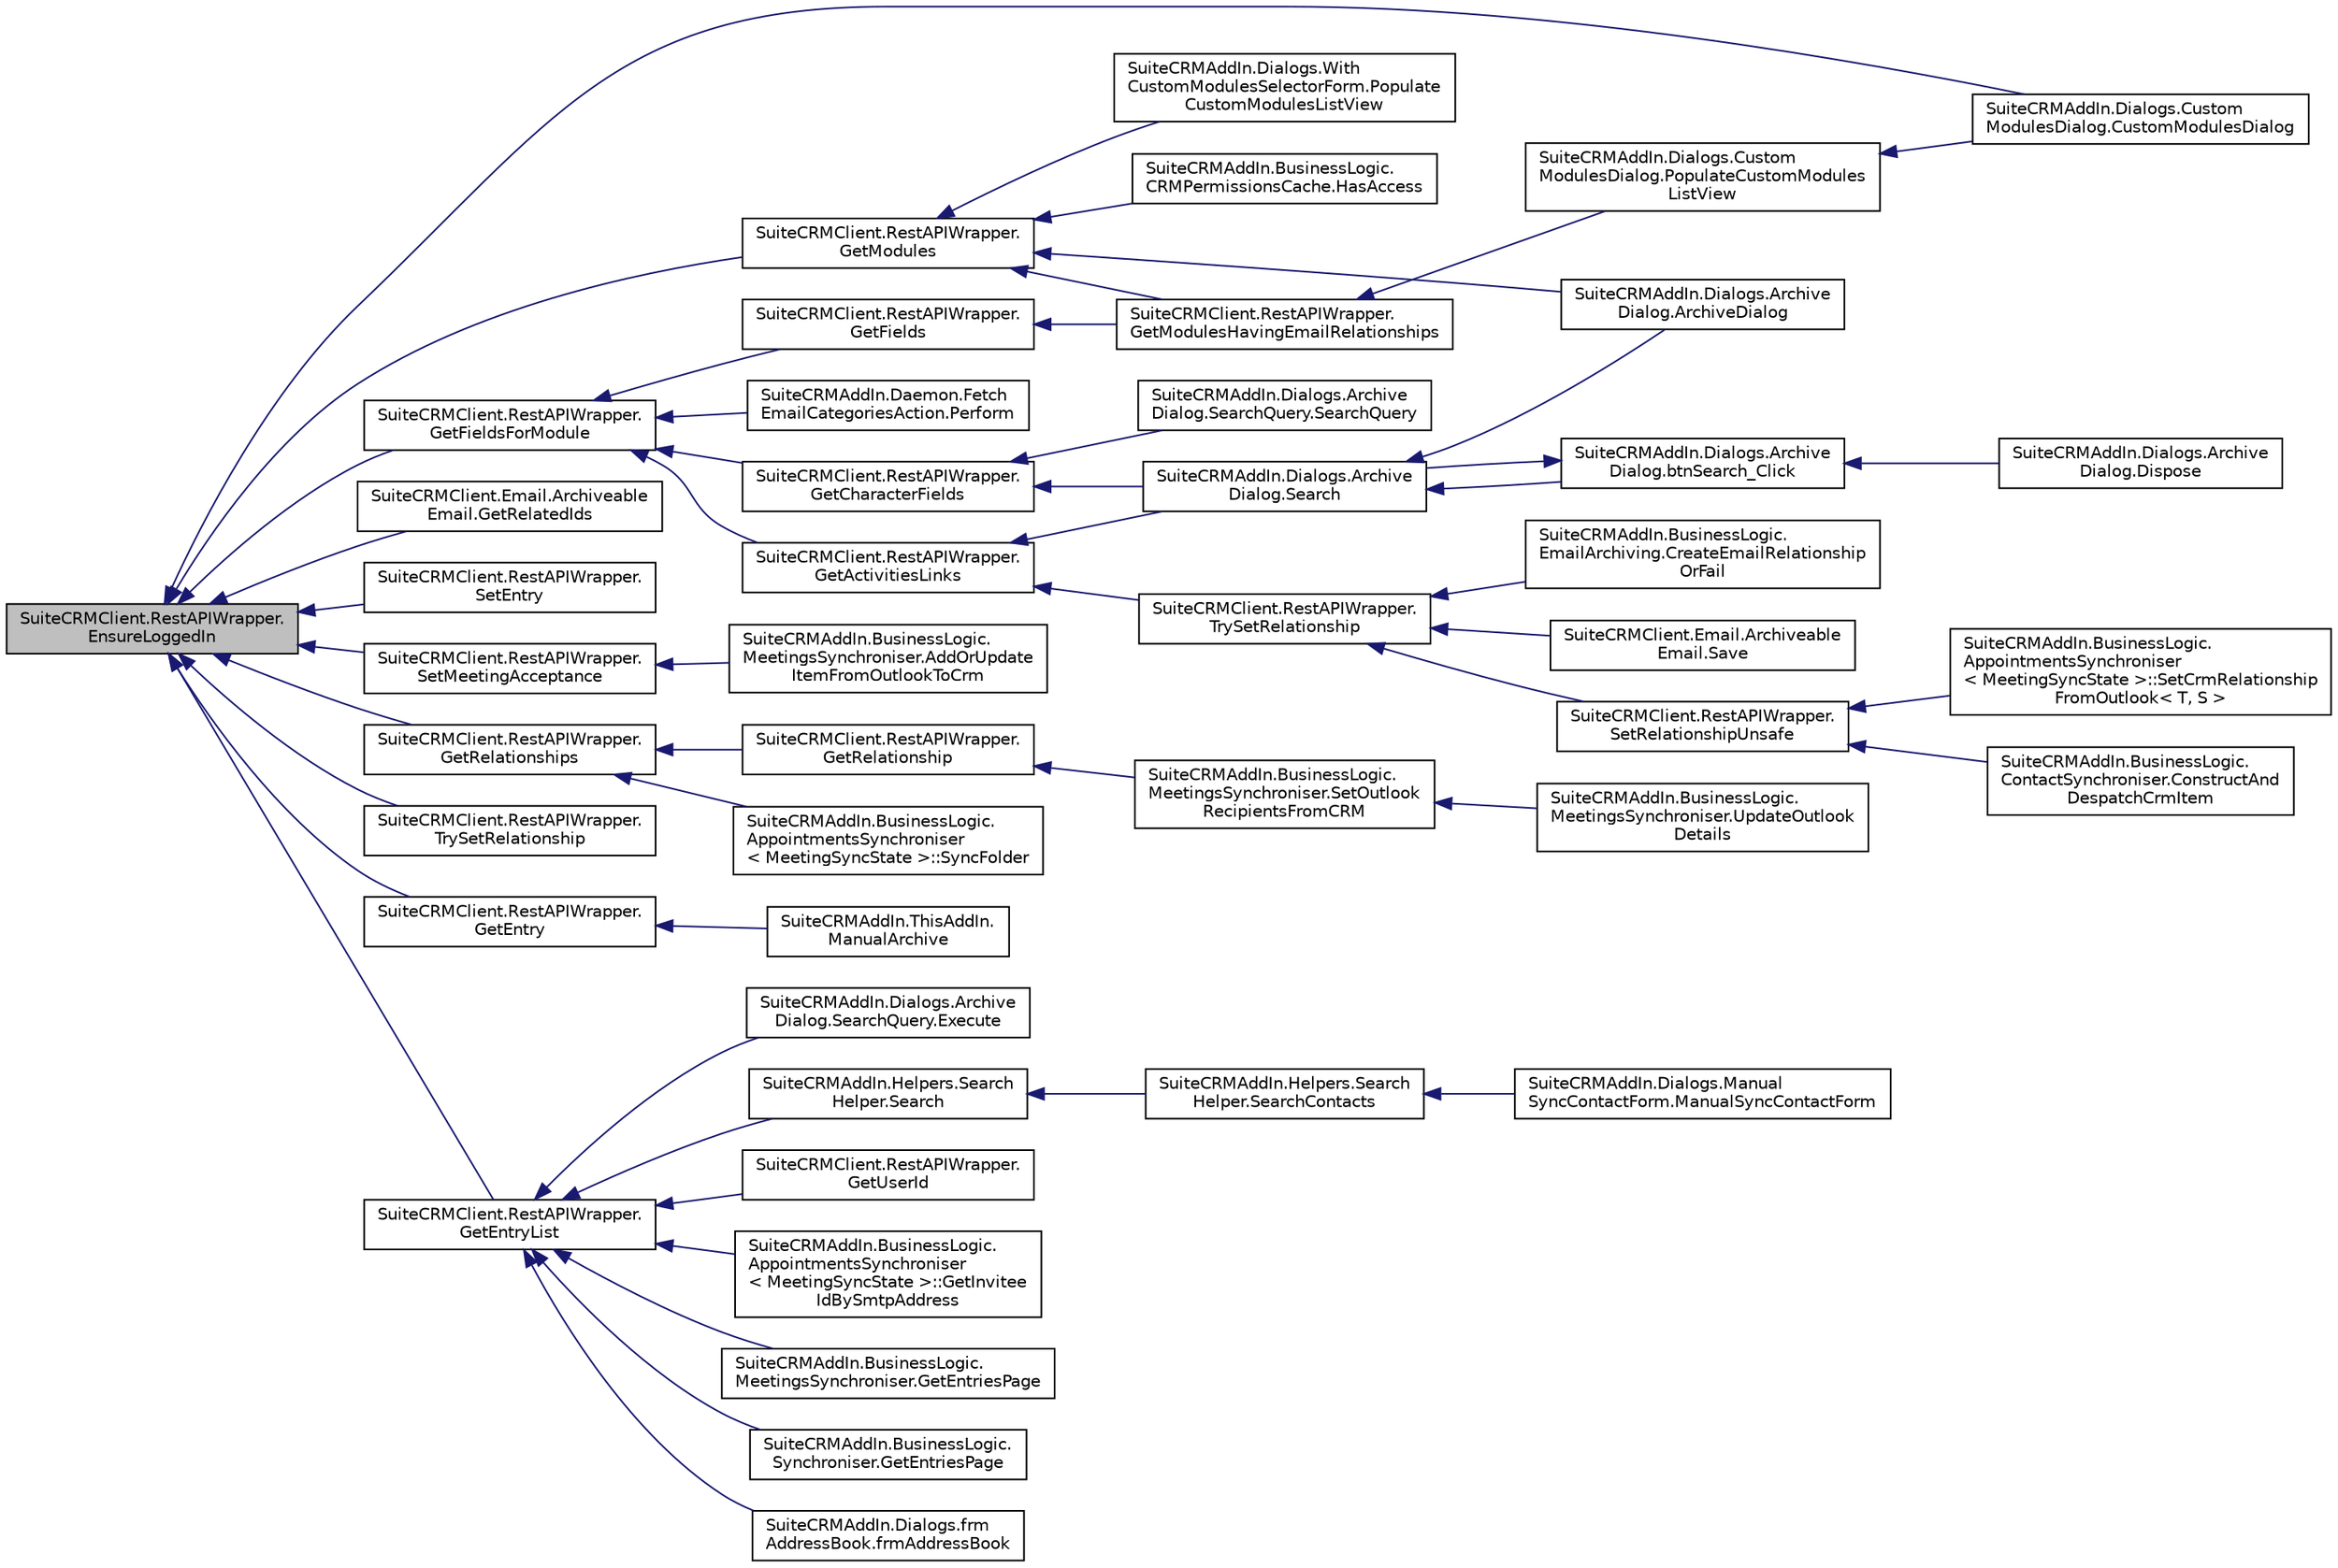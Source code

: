 digraph "SuiteCRMClient.RestAPIWrapper.EnsureLoggedIn"
{
  edge [fontname="Helvetica",fontsize="10",labelfontname="Helvetica",labelfontsize="10"];
  node [fontname="Helvetica",fontsize="10",shape=record];
  rankdir="LR";
  Node1 [label="SuiteCRMClient.RestAPIWrapper.\lEnsureLoggedIn",height=0.2,width=0.4,color="black", fillcolor="grey75", style="filled", fontcolor="black"];
  Node1 -> Node2 [dir="back",color="midnightblue",fontsize="10",style="solid",fontname="Helvetica"];
  Node2 [label="SuiteCRMAddIn.Dialogs.Custom\lModulesDialog.CustomModulesDialog",height=0.2,width=0.4,color="black", fillcolor="white", style="filled",URL="$class_suite_c_r_m_add_in_1_1_dialogs_1_1_custom_modules_dialog.html#a0690a5a0bafdb53508b3bb0e9743b422"];
  Node1 -> Node3 [dir="back",color="midnightblue",fontsize="10",style="solid",fontname="Helvetica"];
  Node3 [label="SuiteCRMClient.Email.Archiveable\lEmail.GetRelatedIds",height=0.2,width=0.4,color="black", fillcolor="white", style="filled",URL="$class_suite_c_r_m_client_1_1_email_1_1_archiveable_email.html#a321c7cc7188729f4e92ce4d984f18521",tooltip="Get related ids from the modules with these moduleKeys, of all email addresses in my From..."];
  Node1 -> Node4 [dir="back",color="midnightblue",fontsize="10",style="solid",fontname="Helvetica"];
  Node4 [label="SuiteCRMClient.RestAPIWrapper.\lGetModules",height=0.2,width=0.4,color="black", fillcolor="white", style="filled",URL="$class_suite_c_r_m_client_1_1_rest_a_p_i_wrapper.html#a58279f37ce3f2343d7f786c7b832160d",tooltip="Get the list of modules installed in the connected CRM instance, with their associated access control..."];
  Node4 -> Node5 [dir="back",color="midnightblue",fontsize="10",style="solid",fontname="Helvetica"];
  Node5 [label="SuiteCRMAddIn.BusinessLogic.\lCRMPermissionsCache.HasAccess",height=0.2,width=0.4,color="black", fillcolor="white", style="filled",URL="$class_suite_c_r_m_add_in_1_1_business_logic_1_1_c_r_m_permissions_cache.html#a8bbc14063e3e9bc4618b69884d78dcea",tooltip="Check whether my synchroniser is allowed access to the specified CRM module, with the specified permi..."];
  Node4 -> Node6 [dir="back",color="midnightblue",fontsize="10",style="solid",fontname="Helvetica"];
  Node6 [label="SuiteCRMAddIn.Dialogs.Archive\lDialog.ArchiveDialog",height=0.2,width=0.4,color="black", fillcolor="white", style="filled",URL="$class_suite_c_r_m_add_in_1_1_dialogs_1_1_archive_dialog.html#a6207d7b9b5b9c52e7834a3d5415a9c21"];
  Node4 -> Node7 [dir="back",color="midnightblue",fontsize="10",style="solid",fontname="Helvetica"];
  Node7 [label="SuiteCRMAddIn.Dialogs.With\lCustomModulesSelectorForm.Populate\lCustomModulesListView",height=0.2,width=0.4,color="black", fillcolor="white", style="filled",URL="$class_suite_c_r_m_add_in_1_1_dialogs_1_1_with_custom_modules_selector_form.html#aab22450249b6290af8e945ebfdedfb16"];
  Node4 -> Node8 [dir="back",color="midnightblue",fontsize="10",style="solid",fontname="Helvetica"];
  Node8 [label="SuiteCRMClient.RestAPIWrapper.\lGetModulesHavingEmailRelationships",height=0.2,width=0.4,color="black", fillcolor="white", style="filled",URL="$class_suite_c_r_m_client_1_1_rest_a_p_i_wrapper.html#a38f0f0e6ff6a0b43189def29346acc9c",tooltip="Return only those modules which have relationships to the email module. "];
  Node8 -> Node9 [dir="back",color="midnightblue",fontsize="10",style="solid",fontname="Helvetica"];
  Node9 [label="SuiteCRMAddIn.Dialogs.Custom\lModulesDialog.PopulateCustomModules\lListView",height=0.2,width=0.4,color="black", fillcolor="white", style="filled",URL="$class_suite_c_r_m_add_in_1_1_dialogs_1_1_custom_modules_dialog.html#ad43594486079041890b2cff4f96d3f23",tooltip="Populate this list view with custom modules, marking those saved in my settings as selected..."];
  Node9 -> Node2 [dir="back",color="midnightblue",fontsize="10",style="solid",fontname="Helvetica"];
  Node1 -> Node10 [dir="back",color="midnightblue",fontsize="10",style="solid",fontname="Helvetica"];
  Node10 [label="SuiteCRMClient.RestAPIWrapper.\lSetEntry",height=0.2,width=0.4,color="black", fillcolor="white", style="filled",URL="$class_suite_c_r_m_client_1_1_rest_a_p_i_wrapper.html#ab789df01140bb5a3d0177f1413a301af",tooltip="Sets an entry in CRM and returns the id. "];
  Node1 -> Node11 [dir="back",color="midnightblue",fontsize="10",style="solid",fontname="Helvetica"];
  Node11 [label="SuiteCRMClient.RestAPIWrapper.\lSetMeetingAcceptance",height=0.2,width=0.4,color="black", fillcolor="white", style="filled",URL="$class_suite_c_r_m_client_1_1_rest_a_p_i_wrapper.html#abe27c4021f128781c5e7064394bbee78",tooltip="Send acceptance status to CRM to synchronise. "];
  Node11 -> Node12 [dir="back",color="midnightblue",fontsize="10",style="solid",fontname="Helvetica"];
  Node12 [label="SuiteCRMAddIn.BusinessLogic.\lMeetingsSynchroniser.AddOrUpdate\lItemFromOutlookToCrm",height=0.2,width=0.4,color="black", fillcolor="white", style="filled",URL="$class_suite_c_r_m_add_in_1_1_business_logic_1_1_meetings_synchroniser.html#a4ed69e8713f70999fdc3514d6cf03a8f"];
  Node1 -> Node13 [dir="back",color="midnightblue",fontsize="10",style="solid",fontname="Helvetica"];
  Node13 [label="SuiteCRMClient.RestAPIWrapper.\lGetRelationships",height=0.2,width=0.4,color="black", fillcolor="white", style="filled",URL="$class_suite_c_r_m_client_1_1_rest_a_p_i_wrapper.html#aa0b26f61f43db7cf65c8ae19336e3886"];
  Node13 -> Node14 [dir="back",color="midnightblue",fontsize="10",style="solid",fontname="Helvetica"];
  Node14 [label="SuiteCRMAddIn.BusinessLogic.\lAppointmentsSynchroniser\l\< MeetingSyncState \>::SyncFolder",height=0.2,width=0.4,color="black", fillcolor="white", style="filled",URL="$class_suite_c_r_m_add_in_1_1_business_logic_1_1_appointments_synchroniser.html#af2a70be2510b7075ead376292e280649",tooltip="Synchronise items in the specified folder with the specified SuiteCRM module. "];
  Node13 -> Node15 [dir="back",color="midnightblue",fontsize="10",style="solid",fontname="Helvetica"];
  Node15 [label="SuiteCRMClient.RestAPIWrapper.\lGetRelationship",height=0.2,width=0.4,color="black", fillcolor="white", style="filled",URL="$class_suite_c_r_m_client_1_1_rest_a_p_i_wrapper.html#a1e5aa8d2efc737faddfd21d64bc54a04"];
  Node15 -> Node16 [dir="back",color="midnightblue",fontsize="10",style="solid",fontname="Helvetica"];
  Node16 [label="SuiteCRMAddIn.BusinessLogic.\lMeetingsSynchroniser.SetOutlook\lRecipientsFromCRM",height=0.2,width=0.4,color="black", fillcolor="white", style="filled",URL="$class_suite_c_r_m_add_in_1_1_business_logic_1_1_meetings_synchroniser.html#a2d11d345708fd85c9eabc30f862b8238",tooltip="Set up the recipients of the appointment represented by this olItem from this crmItem. "];
  Node16 -> Node17 [dir="back",color="midnightblue",fontsize="10",style="solid",fontname="Helvetica"];
  Node17 [label="SuiteCRMAddIn.BusinessLogic.\lMeetingsSynchroniser.UpdateOutlook\lDetails",height=0.2,width=0.4,color="black", fillcolor="white", style="filled",URL="$class_suite_c_r_m_add_in_1_1_business_logic_1_1_meetings_synchroniser.html#a8f0c99c95424ef0b2514bd3dfccda977"];
  Node1 -> Node18 [dir="back",color="midnightblue",fontsize="10",style="solid",fontname="Helvetica"];
  Node18 [label="SuiteCRMClient.RestAPIWrapper.\lTrySetRelationship",height=0.2,width=0.4,color="black", fillcolor="white", style="filled",URL="$class_suite_c_r_m_client_1_1_rest_a_p_i_wrapper.html#aca4d20e190cc493ca1b2433ab9a43cee",tooltip="The protocols for how link fields are named vary. Try this possibility, and log failures. "];
  Node1 -> Node19 [dir="back",color="midnightblue",fontsize="10",style="solid",fontname="Helvetica"];
  Node19 [label="SuiteCRMClient.RestAPIWrapper.\lGetEntry",height=0.2,width=0.4,color="black", fillcolor="white", style="filled",URL="$class_suite_c_r_m_client_1_1_rest_a_p_i_wrapper.html#ad67beabea121917433d6439617a7ef32",tooltip="Get the specified entry from the specified module. "];
  Node19 -> Node20 [dir="back",color="midnightblue",fontsize="10",style="solid",fontname="Helvetica"];
  Node20 [label="SuiteCRMAddIn.ThisAddIn.\lManualArchive",height=0.2,width=0.4,color="black", fillcolor="white", style="filled",URL="$class_suite_c_r_m_add_in_1_1_this_add_in.html#a3d3136423943e3e4f71d3ea2b1062147"];
  Node1 -> Node21 [dir="back",color="midnightblue",fontsize="10",style="solid",fontname="Helvetica"];
  Node21 [label="SuiteCRMClient.RestAPIWrapper.\lGetEntryList",height=0.2,width=0.4,color="black", fillcolor="white", style="filled",URL="$class_suite_c_r_m_client_1_1_rest_a_p_i_wrapper.html#a5822333b659d878ccd356ddcd28d466b",tooltip="Get the specified entries from the specified module. "];
  Node21 -> Node22 [dir="back",color="midnightblue",fontsize="10",style="solid",fontname="Helvetica"];
  Node22 [label="SuiteCRMAddIn.BusinessLogic.\lAppointmentsSynchroniser\l\< MeetingSyncState \>::GetInvitee\lIdBySmtpAddress",height=0.2,width=0.4,color="black", fillcolor="white", style="filled",URL="$class_suite_c_r_m_add_in_1_1_business_logic_1_1_appointments_synchroniser.html#af8b002babafbe3c21cbd27419ee72e95",tooltip="Get the id of the record with the specified smtpAddress in the module with the specified moduleName..."];
  Node21 -> Node23 [dir="back",color="midnightblue",fontsize="10",style="solid",fontname="Helvetica"];
  Node23 [label="SuiteCRMAddIn.BusinessLogic.\lMeetingsSynchroniser.GetEntriesPage",height=0.2,width=0.4,color="black", fillcolor="white", style="filled",URL="$class_suite_c_r_m_add_in_1_1_business_logic_1_1_meetings_synchroniser.html#a4173455a43277ae26f788a596f09a7d2",tooltip="Specialisation: also fetch names and email ids of recipients. "];
  Node21 -> Node24 [dir="back",color="midnightblue",fontsize="10",style="solid",fontname="Helvetica"];
  Node24 [label="SuiteCRMAddIn.BusinessLogic.\lSynchroniser.GetEntriesPage",height=0.2,width=0.4,color="black", fillcolor="white", style="filled",URL="$class_suite_c_r_m_add_in_1_1_business_logic_1_1_synchroniser.html#a1c05eaaf56c04964c20bc731c87c085b",tooltip="Fetch the page of entries from this module starting at this offset. "];
  Node21 -> Node25 [dir="back",color="midnightblue",fontsize="10",style="solid",fontname="Helvetica"];
  Node25 [label="SuiteCRMAddIn.Dialogs.frm\lAddressBook.frmAddressBook",height=0.2,width=0.4,color="black", fillcolor="white", style="filled",URL="$class_suite_c_r_m_add_in_1_1_dialogs_1_1frm_address_book.html#a3f4f6f3af970c21ddfe73c19c93e02d2"];
  Node21 -> Node26 [dir="back",color="midnightblue",fontsize="10",style="solid",fontname="Helvetica"];
  Node26 [label="SuiteCRMAddIn.Dialogs.Archive\lDialog.SearchQuery.Execute",height=0.2,width=0.4,color="black", fillcolor="white", style="filled",URL="$class_suite_c_r_m_add_in_1_1_dialogs_1_1_archive_dialog_1_1_search_query.html#afbf953bfe93787e6627eaee5417e52a2",tooltip="Execute me on the server. "];
  Node21 -> Node27 [dir="back",color="midnightblue",fontsize="10",style="solid",fontname="Helvetica"];
  Node27 [label="SuiteCRMAddIn.Helpers.Search\lHelper.Search",height=0.2,width=0.4,color="black", fillcolor="white", style="filled",URL="$class_suite_c_r_m_add_in_1_1_helpers_1_1_search_helper.html#ab98328dc340c32aaf12603c7546e7832"];
  Node27 -> Node28 [dir="back",color="midnightblue",fontsize="10",style="solid",fontname="Helvetica"];
  Node28 [label="SuiteCRMAddIn.Helpers.Search\lHelper.SearchContacts",height=0.2,width=0.4,color="black", fillcolor="white", style="filled",URL="$class_suite_c_r_m_add_in_1_1_helpers_1_1_search_helper.html#a174a1f7c67f454fcf32e96972ad6c0a1"];
  Node28 -> Node29 [dir="back",color="midnightblue",fontsize="10",style="solid",fontname="Helvetica"];
  Node29 [label="SuiteCRMAddIn.Dialogs.Manual\lSyncContactForm.ManualSyncContactForm",height=0.2,width=0.4,color="black", fillcolor="white", style="filled",URL="$class_suite_c_r_m_add_in_1_1_dialogs_1_1_manual_sync_contact_form.html#a76691427c37963569813b2e5710e5b9c"];
  Node21 -> Node30 [dir="back",color="midnightblue",fontsize="10",style="solid",fontname="Helvetica"];
  Node30 [label="SuiteCRMClient.RestAPIWrapper.\lGetUserId",height=0.2,width=0.4,color="black", fillcolor="white", style="filled",URL="$class_suite_c_r_m_client_1_1_rest_a_p_i_wrapper.html#a44c76b7b9022a54e7dc443f93ea267dd",tooltip="Get the user id of the user with this email address, if any. "];
  Node1 -> Node31 [dir="back",color="midnightblue",fontsize="10",style="solid",fontname="Helvetica"];
  Node31 [label="SuiteCRMClient.RestAPIWrapper.\lGetFieldsForModule",height=0.2,width=0.4,color="black", fillcolor="white", style="filled",URL="$class_suite_c_r_m_client_1_1_rest_a_p_i_wrapper.html#aeed0498f3c1d258392df1bfe2688e5a1",tooltip="Get the module fields data for the module with this name, if any. "];
  Node31 -> Node32 [dir="back",color="midnightblue",fontsize="10",style="solid",fontname="Helvetica"];
  Node32 [label="SuiteCRMAddIn.Daemon.Fetch\lEmailCategoriesAction.Perform",height=0.2,width=0.4,color="black", fillcolor="white", style="filled",URL="$class_suite_c_r_m_add_in_1_1_daemon_1_1_fetch_email_categories_action.html#aa66d26d6ff7091896ec73ce4a69d699f",tooltip="Replace the items in my items list, which is the list passed in by the caller, with the options retur..."];
  Node31 -> Node33 [dir="back",color="midnightblue",fontsize="10",style="solid",fontname="Helvetica"];
  Node33 [label="SuiteCRMClient.RestAPIWrapper.\lGetFields",height=0.2,width=0.4,color="black", fillcolor="white", style="filled",URL="$class_suite_c_r_m_client_1_1_rest_a_p_i_wrapper.html#ac44c7c8954b5a007c6561d034189546a"];
  Node33 -> Node8 [dir="back",color="midnightblue",fontsize="10",style="solid",fontname="Helvetica"];
  Node31 -> Node34 [dir="back",color="midnightblue",fontsize="10",style="solid",fontname="Helvetica"];
  Node34 [label="SuiteCRMClient.RestAPIWrapper.\lGetCharacterFields",height=0.2,width=0.4,color="black", fillcolor="white", style="filled",URL="$class_suite_c_r_m_client_1_1_rest_a_p_i_wrapper.html#a3b0173a43abff84e0b0f0efa5c2ed51e",tooltip="Get the names of all the fields of the module with this name whose data type is char or varchar or na..."];
  Node34 -> Node35 [dir="back",color="midnightblue",fontsize="10",style="solid",fontname="Helvetica"];
  Node35 [label="SuiteCRMAddIn.Dialogs.Archive\lDialog.Search",height=0.2,width=0.4,color="black", fillcolor="white", style="filled",URL="$class_suite_c_r_m_add_in_1_1_dialogs_1_1_archive_dialog.html#aa32f4ff78e1a63423539f438efe11a8d",tooltip="Search CRM for records matching this search text, and populate the tree view with a tree of nodes rep..."];
  Node35 -> Node6 [dir="back",color="midnightblue",fontsize="10",style="solid",fontname="Helvetica"];
  Node35 -> Node36 [dir="back",color="midnightblue",fontsize="10",style="solid",fontname="Helvetica"];
  Node36 [label="SuiteCRMAddIn.Dialogs.Archive\lDialog.btnSearch_Click",height=0.2,width=0.4,color="black", fillcolor="white", style="filled",URL="$class_suite_c_r_m_add_in_1_1_dialogs_1_1_archive_dialog.html#a3160bc88861f266746f9631068fc9ed7"];
  Node36 -> Node35 [dir="back",color="midnightblue",fontsize="10",style="solid",fontname="Helvetica"];
  Node36 -> Node37 [dir="back",color="midnightblue",fontsize="10",style="solid",fontname="Helvetica"];
  Node37 [label="SuiteCRMAddIn.Dialogs.Archive\lDialog.Dispose",height=0.2,width=0.4,color="black", fillcolor="white", style="filled",URL="$class_suite_c_r_m_add_in_1_1_dialogs_1_1_archive_dialog.html#a1f34c87c999c13b787aab281472014cd",tooltip="Clean up any resources being used. "];
  Node34 -> Node38 [dir="back",color="midnightblue",fontsize="10",style="solid",fontname="Helvetica"];
  Node38 [label="SuiteCRMAddIn.Dialogs.Archive\lDialog.SearchQuery.SearchQuery",height=0.2,width=0.4,color="black", fillcolor="white", style="filled",URL="$class_suite_c_r_m_add_in_1_1_dialogs_1_1_archive_dialog_1_1_search_query.html#ae4ceb37e64a28f94b39a952743de4dff",tooltip="Construct a new instance of a search query. "];
  Node31 -> Node39 [dir="back",color="midnightblue",fontsize="10",style="solid",fontname="Helvetica"];
  Node39 [label="SuiteCRMClient.RestAPIWrapper.\lGetActivitiesLinks",height=0.2,width=0.4,color="black", fillcolor="white", style="filled",URL="$class_suite_c_r_m_client_1_1_rest_a_p_i_wrapper.html#accf4001b77548d304c053979873b00b6",tooltip="Find the fields, among the fields of this module, which are links and where the name of the relations..."];
  Node39 -> Node35 [dir="back",color="midnightblue",fontsize="10",style="solid",fontname="Helvetica"];
  Node39 -> Node40 [dir="back",color="midnightblue",fontsize="10",style="solid",fontname="Helvetica"];
  Node40 [label="SuiteCRMClient.RestAPIWrapper.\lTrySetRelationship",height=0.2,width=0.4,color="black", fillcolor="white", style="filled",URL="$class_suite_c_r_m_client_1_1_rest_a_p_i_wrapper.html#a510876013f08c61785ac5f696198ac71",tooltip="The protocols for how link fields are named vary. Try the most likely two possibilities, and log failures. "];
  Node40 -> Node41 [dir="back",color="midnightblue",fontsize="10",style="solid",fontname="Helvetica"];
  Node41 [label="SuiteCRMAddIn.BusinessLogic.\lEmailArchiving.CreateEmailRelationship\lOrFail",height=0.2,width=0.4,color="black", fillcolor="white", style="filled",URL="$class_suite_c_r_m_add_in_1_1_business_logic_1_1_email_archiving.html#a948cb2a5bcb8e8023207a335c87720be"];
  Node40 -> Node42 [dir="back",color="midnightblue",fontsize="10",style="solid",fontname="Helvetica"];
  Node42 [label="SuiteCRMClient.Email.Archiveable\lEmail.Save",height=0.2,width=0.4,color="black", fillcolor="white", style="filled",URL="$class_suite_c_r_m_client_1_1_email_1_1_archiveable_email.html#afb649e45ccb57d6a534c7386e479338c",tooltip="Save my email to CRM, and link it to these contact ids. "];
  Node40 -> Node43 [dir="back",color="midnightblue",fontsize="10",style="solid",fontname="Helvetica"];
  Node43 [label="SuiteCRMClient.RestAPIWrapper.\lSetRelationshipUnsafe",height=0.2,width=0.4,color="black", fillcolor="white", style="filled",URL="$class_suite_c_r_m_client_1_1_rest_a_p_i_wrapper.html#a98dbca73e603f23d0a5be5021c8f550e",tooltip="Sets a CRM relationship and returns boolean success. &#39;Unsafe&#39; because most callers ignore the result..."];
  Node43 -> Node44 [dir="back",color="midnightblue",fontsize="10",style="solid",fontname="Helvetica"];
  Node44 [label="SuiteCRMAddIn.BusinessLogic.\lAppointmentsSynchroniser\l\< MeetingSyncState \>::SetCrmRelationship\lFromOutlook\< T, S \>",height=0.2,width=0.4,color="black", fillcolor="white", style="filled",URL="$class_suite_c_r_m_add_in_1_1_business_logic_1_1_appointments_synchroniser.html#a40629a2c0689810e7ad1eeee2032f8bd",tooltip="Sets up a CRM relationship to mimic an Outlook relationship "];
  Node43 -> Node45 [dir="back",color="midnightblue",fontsize="10",style="solid",fontname="Helvetica"];
  Node45 [label="SuiteCRMAddIn.BusinessLogic.\lContactSynchroniser.ConstructAnd\lDespatchCrmItem",height=0.2,width=0.4,color="black", fillcolor="white", style="filled",URL="$class_suite_c_r_m_add_in_1_1_business_logic_1_1_contact_synchroniser.html#a2cb7f84b824dca5501fb81201fc953a5",tooltip="Construct a JSON packet representing the Outlook item of this sync state, and despatch it to CRM..."];
}
